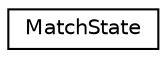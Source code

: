 digraph "Graphical Class Hierarchy"
{
 // LATEX_PDF_SIZE
  edge [fontname="Helvetica",fontsize="10",labelfontname="Helvetica",labelfontsize="10"];
  node [fontname="Helvetica",fontsize="10",shape=record];
  rankdir="LR";
  Node0 [label="MatchState",height=0.2,width=0.4,color="black", fillcolor="white", style="filled",URL="$struct_match_state.html",tooltip=" "];
}
